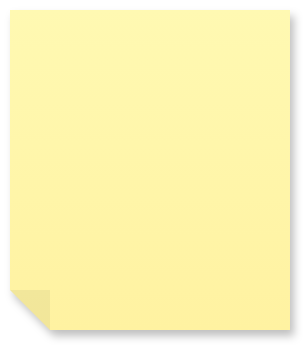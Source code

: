 <mxfile version="20.4.1" type="github">
  <diagram id="38TDpyTLq1SIxr4Wr_5W" name="第 1 页">
    <mxGraphModel dx="1078" dy="723" grid="1" gridSize="10" guides="1" tooltips="1" connect="1" arrows="1" fold="1" page="1" pageScale="1" pageWidth="827" pageHeight="1169" math="0" shadow="0">
      <root>
        <mxCell id="0" />
        <mxCell id="1" parent="0" />
        <mxCell id="3LvJ7wRT15LJwHfy35Gf-1" value="" style="shape=note;whiteSpace=wrap;html=1;backgroundOutline=1;fontColor=#000000;darkOpacity=0.05;fillColor=#FFF9B2;strokeColor=none;fillStyle=solid;direction=west;gradientDirection=north;gradientColor=#FFF2A1;shadow=1;size=20;pointerEvents=1;hachureGap=4;" vertex="1" parent="1">
          <mxGeometry x="40" y="50" width="140" height="160" as="geometry" />
        </mxCell>
      </root>
    </mxGraphModel>
  </diagram>
</mxfile>
